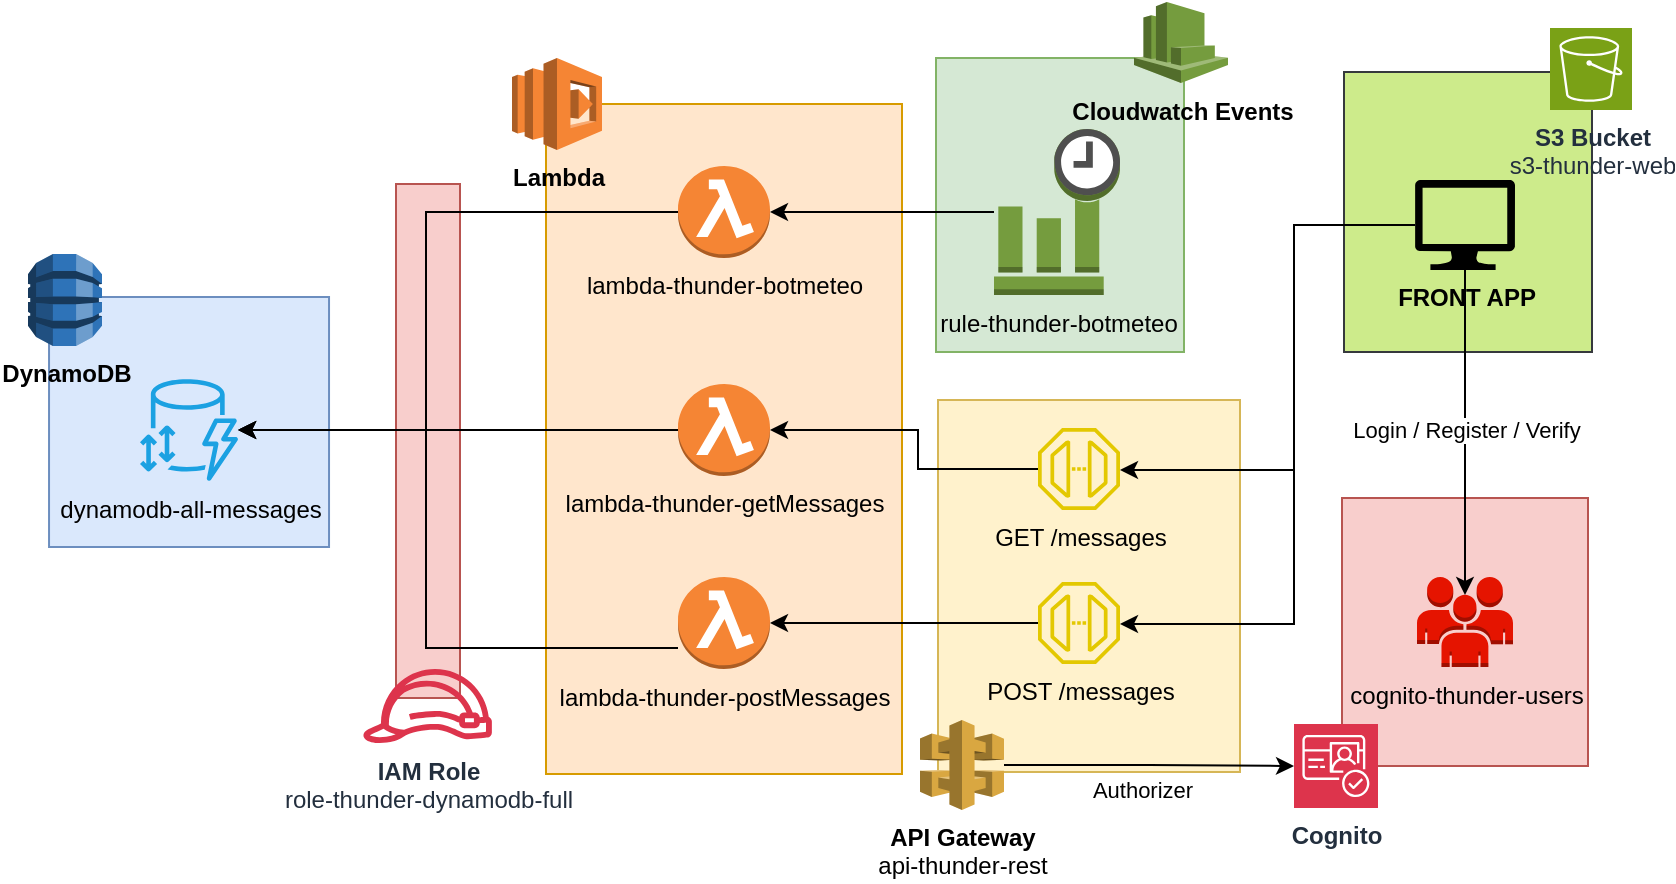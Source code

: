 <mxfile version="22.1.2" type="device">
  <diagram id="Ht1M8jgEwFfnCIfOTk4-" name="Page-1">
    <mxGraphModel dx="1050" dy="621" grid="0" gridSize="10" guides="1" tooltips="1" connect="1" arrows="1" fold="1" page="1" pageScale="1" pageWidth="1169" pageHeight="827" math="0" shadow="0">
      <root>
        <mxCell id="0" />
        <mxCell id="1" parent="0" />
        <mxCell id="F1MRYcYMYEmWkwMUcrmx-12" value="" style="rounded=0;whiteSpace=wrap;html=1;fillColor=#f8cecc;strokeColor=#b85450;" vertex="1" parent="1">
          <mxGeometry x="694" y="280" width="123" height="134" as="geometry" />
        </mxCell>
        <mxCell id="F1MRYcYMYEmWkwMUcrmx-7" value="" style="rounded=0;whiteSpace=wrap;html=1;fillColor=#cdeb8b;strokeColor=#36393d;" vertex="1" parent="1">
          <mxGeometry x="695" y="67" width="124" height="140" as="geometry" />
        </mxCell>
        <mxCell id="krSZh34Wx9fjpMopTA68-44" value="" style="rounded=0;whiteSpace=wrap;html=1;fillColor=#f8cecc;strokeColor=#b85450;" parent="1" vertex="1">
          <mxGeometry x="221" y="123" width="32" height="257" as="geometry" />
        </mxCell>
        <mxCell id="krSZh34Wx9fjpMopTA68-31" value="" style="rounded=0;whiteSpace=wrap;html=1;fillColor=#dae8fc;strokeColor=#6c8ebf;" parent="1" vertex="1">
          <mxGeometry x="47.52" y="179.5" width="140" height="125" as="geometry" />
        </mxCell>
        <mxCell id="krSZh34Wx9fjpMopTA68-29" value="" style="rounded=0;whiteSpace=wrap;html=1;fillColor=#ffe6cc;strokeColor=#d79b00;" parent="1" vertex="1">
          <mxGeometry x="296" y="83" width="178" height="335" as="geometry" />
        </mxCell>
        <mxCell id="krSZh34Wx9fjpMopTA68-25" value="" style="rounded=0;whiteSpace=wrap;html=1;fillColor=#fff2cc;strokeColor=#d6b656;" parent="1" vertex="1">
          <mxGeometry x="492" y="231" width="151" height="186" as="geometry" />
        </mxCell>
        <mxCell id="krSZh34Wx9fjpMopTA68-24" value="" style="rounded=0;whiteSpace=wrap;html=1;fillColor=#d5e8d4;strokeColor=#82b366;" parent="1" vertex="1">
          <mxGeometry x="491" y="60" width="124" height="147" as="geometry" />
        </mxCell>
        <mxCell id="F1MRYcYMYEmWkwMUcrmx-26" style="edgeStyle=orthogonalEdgeStyle;rounded=0;orthogonalLoop=1;jettySize=auto;html=1;" edge="1" parent="1" source="krSZh34Wx9fjpMopTA68-1" target="F1MRYcYMYEmWkwMUcrmx-15">
          <mxGeometry relative="1" as="geometry" />
        </mxCell>
        <mxCell id="F1MRYcYMYEmWkwMUcrmx-27" value="Authorizer" style="edgeLabel;html=1;align=center;verticalAlign=middle;resizable=0;points=[];" vertex="1" connectable="0" parent="F1MRYcYMYEmWkwMUcrmx-26">
          <mxGeometry x="-0.041" relative="1" as="geometry">
            <mxPoint x="-1" y="12" as="offset" />
          </mxGeometry>
        </mxCell>
        <mxCell id="krSZh34Wx9fjpMopTA68-1" value="&lt;b&gt;API Gateway&lt;/b&gt;&lt;br&gt;api-thunder-rest" style="outlineConnect=0;dashed=0;verticalLabelPosition=bottom;verticalAlign=top;align=center;html=1;shape=mxgraph.aws3.api_gateway;fillColor=#D9A741;gradientColor=none;" parent="1" vertex="1">
          <mxGeometry x="483" y="391" width="42" height="45" as="geometry" />
        </mxCell>
        <mxCell id="krSZh34Wx9fjpMopTA68-37" style="edgeStyle=orthogonalEdgeStyle;rounded=0;orthogonalLoop=1;jettySize=auto;html=1;" parent="1" source="krSZh34Wx9fjpMopTA68-2" target="krSZh34Wx9fjpMopTA68-23" edge="1">
          <mxGeometry relative="1" as="geometry" />
        </mxCell>
        <mxCell id="krSZh34Wx9fjpMopTA68-2" value="lambda-thunder-getMessages" style="outlineConnect=0;dashed=0;verticalLabelPosition=bottom;verticalAlign=top;align=center;html=1;shape=mxgraph.aws3.lambda_function;fillColor=#F58534;gradientColor=none;" parent="1" vertex="1">
          <mxGeometry x="362" y="223" width="46" height="46" as="geometry" />
        </mxCell>
        <mxCell id="krSZh34Wx9fjpMopTA68-40" style="edgeStyle=orthogonalEdgeStyle;rounded=0;orthogonalLoop=1;jettySize=auto;html=1;" parent="1" source="krSZh34Wx9fjpMopTA68-3" target="krSZh34Wx9fjpMopTA68-23" edge="1">
          <mxGeometry relative="1" as="geometry">
            <Array as="points">
              <mxPoint x="236" y="355" />
              <mxPoint x="236" y="246" />
            </Array>
          </mxGeometry>
        </mxCell>
        <mxCell id="krSZh34Wx9fjpMopTA68-3" value="lambda-thunder-postMessages" style="outlineConnect=0;dashed=0;verticalLabelPosition=bottom;verticalAlign=top;align=center;html=1;shape=mxgraph.aws3.lambda_function;fillColor=#F58534;gradientColor=none;" parent="1" vertex="1">
          <mxGeometry x="362" y="319.5" width="46" height="46" as="geometry" />
        </mxCell>
        <mxCell id="krSZh34Wx9fjpMopTA68-8" value="&lt;b&gt;DynamoDB&lt;/b&gt;" style="outlineConnect=0;dashed=0;verticalLabelPosition=bottom;verticalAlign=top;align=center;html=1;shape=mxgraph.aws3.dynamo_db;fillColor=#2E73B8;gradientColor=none;" parent="1" vertex="1">
          <mxGeometry x="37" y="158" width="37" height="46" as="geometry" />
        </mxCell>
        <mxCell id="krSZh34Wx9fjpMopTA68-48" style="edgeStyle=orthogonalEdgeStyle;rounded=0;orthogonalLoop=1;jettySize=auto;html=1;" parent="1" source="krSZh34Wx9fjpMopTA68-11" target="krSZh34Wx9fjpMopTA68-23" edge="1">
          <mxGeometry relative="1" as="geometry">
            <Array as="points">
              <mxPoint x="236" y="137" />
              <mxPoint x="236" y="246" />
            </Array>
          </mxGeometry>
        </mxCell>
        <mxCell id="krSZh34Wx9fjpMopTA68-11" value="lambda-thunder-botmeteo" style="outlineConnect=0;dashed=0;verticalLabelPosition=bottom;verticalAlign=top;align=center;html=1;shape=mxgraph.aws3.lambda_function;fillColor=#F58534;gradientColor=none;" parent="1" vertex="1">
          <mxGeometry x="362" y="114" width="46" height="46" as="geometry" />
        </mxCell>
        <mxCell id="krSZh34Wx9fjpMopTA68-12" value="&lt;b&gt;Cloudwatch Events&lt;/b&gt;" style="outlineConnect=0;dashed=0;verticalLabelPosition=bottom;verticalAlign=top;align=center;html=1;shape=mxgraph.aws3.cloudwatch;fillColor=#759C3E;gradientColor=none;" parent="1" vertex="1">
          <mxGeometry x="590" y="32" width="47" height="40.5" as="geometry" />
        </mxCell>
        <mxCell id="krSZh34Wx9fjpMopTA68-17" style="edgeStyle=orthogonalEdgeStyle;rounded=0;orthogonalLoop=1;jettySize=auto;html=1;" parent="1" source="krSZh34Wx9fjpMopTA68-14" target="krSZh34Wx9fjpMopTA68-11" edge="1">
          <mxGeometry relative="1" as="geometry" />
        </mxCell>
        <mxCell id="krSZh34Wx9fjpMopTA68-14" value="rule-thunder-botmeteo" style="outlineConnect=0;dashed=0;verticalLabelPosition=bottom;verticalAlign=top;align=center;html=1;shape=mxgraph.aws3.event_time_based;fillColor=#759C3E;gradientColor=none;" parent="1" vertex="1">
          <mxGeometry x="520" y="95.5" width="63" height="83" as="geometry" />
        </mxCell>
        <mxCell id="krSZh34Wx9fjpMopTA68-23" value="&lt;font color=&quot;#000000&quot;&gt;dynamodb-all-messages&lt;/font&gt;" style="sketch=0;outlineConnect=0;fillColor=#1ba1e2;strokeColor=#006EAF;dashed=0;verticalLabelPosition=bottom;verticalAlign=top;align=center;html=1;fontSize=12;fontStyle=0;aspect=fixed;pointerEvents=1;shape=mxgraph.aws4.dynamodb_standard_access_table_class;fontColor=#ffffff;" parent="1" vertex="1">
          <mxGeometry x="93" y="220.5" width="49.04" height="51" as="geometry" />
        </mxCell>
        <mxCell id="krSZh34Wx9fjpMopTA68-32" style="edgeStyle=orthogonalEdgeStyle;rounded=0;orthogonalLoop=1;jettySize=auto;html=1;" parent="1" source="krSZh34Wx9fjpMopTA68-26" target="krSZh34Wx9fjpMopTA68-2" edge="1">
          <mxGeometry relative="1" as="geometry">
            <Array as="points">
              <mxPoint x="482" y="266" />
              <mxPoint x="482" y="246" />
            </Array>
          </mxGeometry>
        </mxCell>
        <mxCell id="krSZh34Wx9fjpMopTA68-26" value="GET /messages" style="sketch=0;outlineConnect=0;fillColor=#e3c800;strokeColor=#B09500;dashed=0;verticalLabelPosition=bottom;verticalAlign=top;align=center;html=1;fontSize=12;fontStyle=0;aspect=fixed;pointerEvents=1;shape=mxgraph.aws4.endpoint;fontColor=#000000;" parent="1" vertex="1">
          <mxGeometry x="542" y="245" width="41" height="41" as="geometry" />
        </mxCell>
        <mxCell id="krSZh34Wx9fjpMopTA68-27" value="POST /messages" style="sketch=0;outlineConnect=0;fontColor=#000000;fillColor=#e3c800;strokeColor=#B09500;dashed=0;verticalLabelPosition=bottom;verticalAlign=top;align=center;html=1;fontSize=12;fontStyle=0;aspect=fixed;pointerEvents=1;shape=mxgraph.aws4.endpoint;" parent="1" vertex="1">
          <mxGeometry x="542" y="322" width="41" height="41" as="geometry" />
        </mxCell>
        <mxCell id="krSZh34Wx9fjpMopTA68-30" value="&lt;b&gt;Lambda&lt;/b&gt;" style="outlineConnect=0;dashed=0;verticalLabelPosition=bottom;verticalAlign=top;align=center;html=1;shape=mxgraph.aws3.lambda;fillColor=#F58534;gradientColor=none;" parent="1" vertex="1">
          <mxGeometry x="279" y="60" width="45" height="46" as="geometry" />
        </mxCell>
        <mxCell id="krSZh34Wx9fjpMopTA68-33" style="edgeStyle=orthogonalEdgeStyle;rounded=0;orthogonalLoop=1;jettySize=auto;html=1;entryX=1;entryY=0.5;entryDx=0;entryDy=0;entryPerimeter=0;" parent="1" source="krSZh34Wx9fjpMopTA68-27" target="krSZh34Wx9fjpMopTA68-3" edge="1">
          <mxGeometry relative="1" as="geometry" />
        </mxCell>
        <mxCell id="krSZh34Wx9fjpMopTA68-47" value="&lt;b&gt;IAM Role&lt;br&gt;&lt;/b&gt;role-thunder-dynamodb-full" style="sketch=0;outlineConnect=0;fontColor=#232F3E;gradientColor=none;fillColor=#DD344C;strokeColor=none;dashed=0;verticalLabelPosition=bottom;verticalAlign=top;align=center;html=1;fontSize=12;fontStyle=0;aspect=fixed;pointerEvents=1;shape=mxgraph.aws4.role;" parent="1" vertex="1">
          <mxGeometry x="204" y="365.5" width="65.59" height="37" as="geometry" />
        </mxCell>
        <mxCell id="F1MRYcYMYEmWkwMUcrmx-22" style="edgeStyle=orthogonalEdgeStyle;rounded=0;orthogonalLoop=1;jettySize=auto;html=1;exitX=0;exitY=0.5;exitDx=0;exitDy=0;exitPerimeter=0;" edge="1" parent="1" source="F1MRYcYMYEmWkwMUcrmx-3" target="krSZh34Wx9fjpMopTA68-27">
          <mxGeometry relative="1" as="geometry">
            <Array as="points">
              <mxPoint x="670" y="144" />
              <mxPoint x="670" y="343" />
            </Array>
          </mxGeometry>
        </mxCell>
        <mxCell id="F1MRYcYMYEmWkwMUcrmx-24" style="edgeStyle=orthogonalEdgeStyle;rounded=0;orthogonalLoop=1;jettySize=auto;html=1;exitX=0;exitY=0.5;exitDx=0;exitDy=0;exitPerimeter=0;" edge="1" parent="1" source="F1MRYcYMYEmWkwMUcrmx-3" target="krSZh34Wx9fjpMopTA68-26">
          <mxGeometry relative="1" as="geometry">
            <Array as="points">
              <mxPoint x="670" y="144" />
              <mxPoint x="670" y="266" />
            </Array>
          </mxGeometry>
        </mxCell>
        <mxCell id="F1MRYcYMYEmWkwMUcrmx-3" value="&lt;b&gt;FRONT APP&lt;/b&gt;" style="sketch=0;aspect=fixed;pointerEvents=1;shadow=0;dashed=0;html=1;strokeColor=none;labelPosition=center;verticalLabelPosition=bottom;verticalAlign=top;align=center;fillColor=#000000;shape=mxgraph.azure.computer" vertex="1" parent="1">
          <mxGeometry x="730.5" y="121" width="50" height="45" as="geometry" />
        </mxCell>
        <mxCell id="F1MRYcYMYEmWkwMUcrmx-8" value="&lt;b&gt;S3 Bucket&lt;/b&gt;&lt;br&gt;s3-thunder-web" style="sketch=0;points=[[0,0,0],[0.25,0,0],[0.5,0,0],[0.75,0,0],[1,0,0],[0,1,0],[0.25,1,0],[0.5,1,0],[0.75,1,0],[1,1,0],[0,0.25,0],[0,0.5,0],[0,0.75,0],[1,0.25,0],[1,0.5,0],[1,0.75,0]];outlineConnect=0;fontColor=#232F3E;fillColor=#7AA116;strokeColor=#ffffff;dashed=0;verticalLabelPosition=bottom;verticalAlign=top;align=center;html=1;fontSize=12;fontStyle=0;aspect=fixed;shape=mxgraph.aws4.resourceIcon;resIcon=mxgraph.aws4.s3;" vertex="1" parent="1">
          <mxGeometry x="798" y="45" width="41" height="41" as="geometry" />
        </mxCell>
        <mxCell id="F1MRYcYMYEmWkwMUcrmx-15" value="&lt;b&gt;Cognito&lt;/b&gt;" style="sketch=0;points=[[0,0,0],[0.25,0,0],[0.5,0,0],[0.75,0,0],[1,0,0],[0,1,0],[0.25,1,0],[0.5,1,0],[0.75,1,0],[1,1,0],[0,0.25,0],[0,0.5,0],[0,0.75,0],[1,0.25,0],[1,0.5,0],[1,0.75,0]];outlineConnect=0;fontColor=#232F3E;fillColor=#DD344C;strokeColor=#ffffff;dashed=0;verticalLabelPosition=bottom;verticalAlign=top;align=center;html=1;fontSize=12;fontStyle=0;aspect=fixed;shape=mxgraph.aws4.resourceIcon;resIcon=mxgraph.aws4.cognito;" vertex="1" parent="1">
          <mxGeometry x="670" y="393" width="42" height="42" as="geometry" />
        </mxCell>
        <mxCell id="F1MRYcYMYEmWkwMUcrmx-17" value="&lt;font color=&quot;#000000&quot;&gt;cognito-thunder-users&lt;/font&gt;" style="outlineConnect=0;dashed=0;verticalLabelPosition=bottom;verticalAlign=top;align=center;html=1;shape=mxgraph.aws3.users;fillColor=#e51400;strokeColor=#B20000;fontColor=#ffffff;" vertex="1" parent="1">
          <mxGeometry x="731.5" y="319.5" width="48" height="45" as="geometry" />
        </mxCell>
        <mxCell id="F1MRYcYMYEmWkwMUcrmx-18" style="edgeStyle=orthogonalEdgeStyle;rounded=0;orthogonalLoop=1;jettySize=auto;html=1;entryX=0.5;entryY=0.2;entryDx=0;entryDy=0;entryPerimeter=0;" edge="1" parent="1" source="F1MRYcYMYEmWkwMUcrmx-3" target="F1MRYcYMYEmWkwMUcrmx-17">
          <mxGeometry relative="1" as="geometry" />
        </mxCell>
        <mxCell id="F1MRYcYMYEmWkwMUcrmx-20" value="Login / Register / Verify" style="edgeLabel;html=1;align=center;verticalAlign=middle;resizable=0;points=[];" vertex="1" connectable="0" parent="F1MRYcYMYEmWkwMUcrmx-18">
          <mxGeometry x="-0.286" y="2" relative="1" as="geometry">
            <mxPoint x="-2" y="22" as="offset" />
          </mxGeometry>
        </mxCell>
      </root>
    </mxGraphModel>
  </diagram>
</mxfile>
